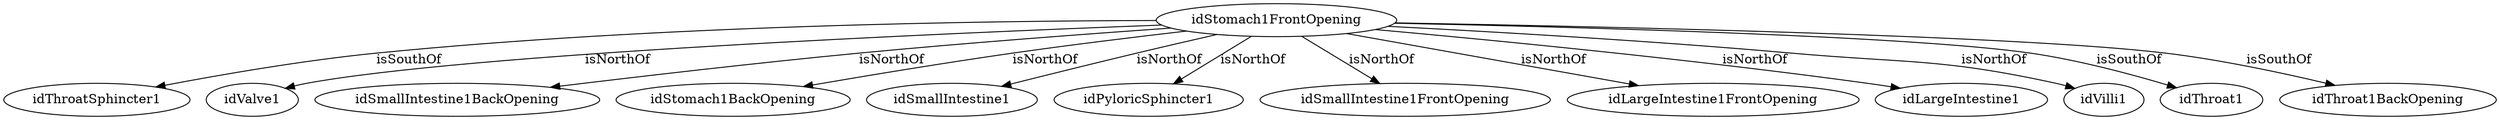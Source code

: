 strict digraph  {
idStomach1FrontOpening [node_type=entity_node];
idThroatSphincter1 [node_type=entity_node];
idValve1 [node_type=entity_node];
idSmallIntestine1BackOpening [node_type=entity_node];
idStomach1BackOpening [node_type=entity_node];
idSmallIntestine1 [node_type=entity_node];
idPyloricSphincter1 [node_type=entity_node];
idSmallIntestine1FrontOpening [node_type=entity_node];
idLargeIntestine1FrontOpening [node_type=entity_node];
idLargeIntestine1 [node_type=entity_node];
idVilli1 [node_type=entity_node];
idThroat1 [node_type=entity_node];
idThroat1BackOpening [node_type=entity_node];
idStomach1FrontOpening -> idThroatSphincter1  [edge_type=relationship, label=isSouthOf];
idStomach1FrontOpening -> idValve1  [edge_type=relationship, label=isNorthOf];
idStomach1FrontOpening -> idSmallIntestine1BackOpening  [edge_type=relationship, label=isNorthOf];
idStomach1FrontOpening -> idStomach1BackOpening  [edge_type=relationship, label=isNorthOf];
idStomach1FrontOpening -> idSmallIntestine1  [edge_type=relationship, label=isNorthOf];
idStomach1FrontOpening -> idPyloricSphincter1  [edge_type=relationship, label=isNorthOf];
idStomach1FrontOpening -> idSmallIntestine1FrontOpening  [edge_type=relationship, label=isNorthOf];
idStomach1FrontOpening -> idLargeIntestine1FrontOpening  [edge_type=relationship, label=isNorthOf];
idStomach1FrontOpening -> idLargeIntestine1  [edge_type=relationship, label=isNorthOf];
idStomach1FrontOpening -> idVilli1  [edge_type=relationship, label=isNorthOf];
idStomach1FrontOpening -> idThroat1  [edge_type=relationship, label=isSouthOf];
idStomach1FrontOpening -> idThroat1BackOpening  [edge_type=relationship, label=isSouthOf];
}
